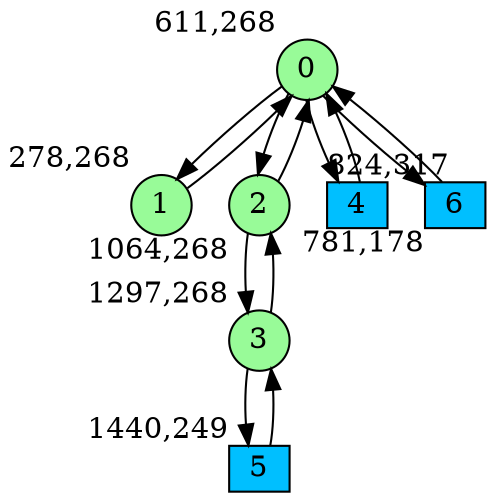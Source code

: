 digraph G {
graph [bgcolor=white]
node [shape=circle, style = filled, fillcolor=white,fixedsize=true, width=0.4, height=0.3 ]
0[xlabel="611,268", pos = "5.20313,0.765625!", fillcolor=palegreen ];
1[xlabel="278,268", pos = "0,0.765625!", fillcolor=palegreen ];
2[xlabel="1064,268", pos = "12.2813,0.765625!", fillcolor=palegreen ];
3[xlabel="1297,268", pos = "15.9219,0.765625!", fillcolor=palegreen ];
4[xlabel="824,317", pos = "8.53125,0!", fillcolor=deepskyblue, shape=box ];
5[xlabel="1440,249", pos = "18.1563,1.0625!", fillcolor=deepskyblue, shape=box ];
6[xlabel="781,178", pos = "7.85938,2.17188!", fillcolor=deepskyblue, shape=box ];
0->1 ;
0->2 ;
0->4 ;
0->6 ;
1->0 ;
2->0 ;
2->3 ;
3->2 ;
3->5 ;
4->0 ;
5->3 ;
6->0 ;
}
